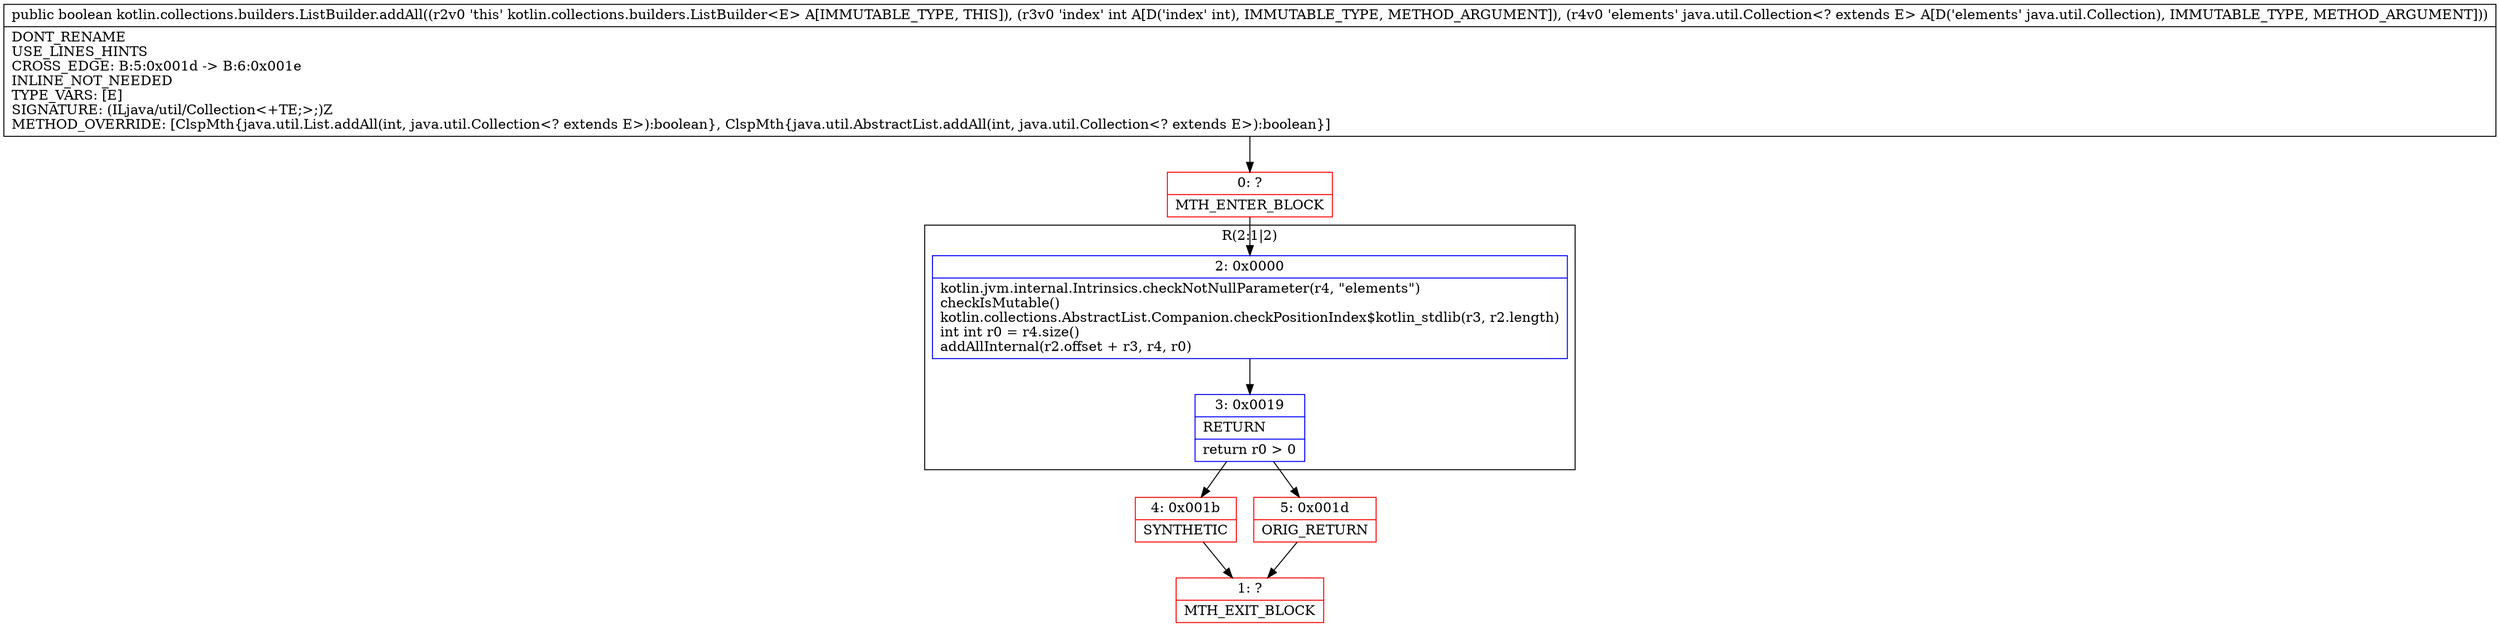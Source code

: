 digraph "CFG forkotlin.collections.builders.ListBuilder.addAll(ILjava\/util\/Collection;)Z" {
subgraph cluster_Region_1830790355 {
label = "R(2:1|2)";
node [shape=record,color=blue];
Node_2 [shape=record,label="{2\:\ 0x0000|kotlin.jvm.internal.Intrinsics.checkNotNullParameter(r4, \"elements\")\lcheckIsMutable()\lkotlin.collections.AbstractList.Companion.checkPositionIndex$kotlin_stdlib(r3, r2.length)\lint int r0 = r4.size()\laddAllInternal(r2.offset + r3, r4, r0)\l}"];
Node_3 [shape=record,label="{3\:\ 0x0019|RETURN\l|return r0 \> 0\l}"];
}
Node_0 [shape=record,color=red,label="{0\:\ ?|MTH_ENTER_BLOCK\l}"];
Node_4 [shape=record,color=red,label="{4\:\ 0x001b|SYNTHETIC\l}"];
Node_1 [shape=record,color=red,label="{1\:\ ?|MTH_EXIT_BLOCK\l}"];
Node_5 [shape=record,color=red,label="{5\:\ 0x001d|ORIG_RETURN\l}"];
MethodNode[shape=record,label="{public boolean kotlin.collections.builders.ListBuilder.addAll((r2v0 'this' kotlin.collections.builders.ListBuilder\<E\> A[IMMUTABLE_TYPE, THIS]), (r3v0 'index' int A[D('index' int), IMMUTABLE_TYPE, METHOD_ARGUMENT]), (r4v0 'elements' java.util.Collection\<? extends E\> A[D('elements' java.util.Collection), IMMUTABLE_TYPE, METHOD_ARGUMENT]))  | DONT_RENAME\lUSE_LINES_HINTS\lCROSS_EDGE: B:5:0x001d \-\> B:6:0x001e\lINLINE_NOT_NEEDED\lTYPE_VARS: [E]\lSIGNATURE: (ILjava\/util\/Collection\<+TE;\>;)Z\lMETHOD_OVERRIDE: [ClspMth\{java.util.List.addAll(int, java.util.Collection\<? extends E\>):boolean\}, ClspMth\{java.util.AbstractList.addAll(int, java.util.Collection\<? extends E\>):boolean\}]\l}"];
MethodNode -> Node_0;Node_2 -> Node_3;
Node_3 -> Node_4;
Node_3 -> Node_5;
Node_0 -> Node_2;
Node_4 -> Node_1;
Node_5 -> Node_1;
}

